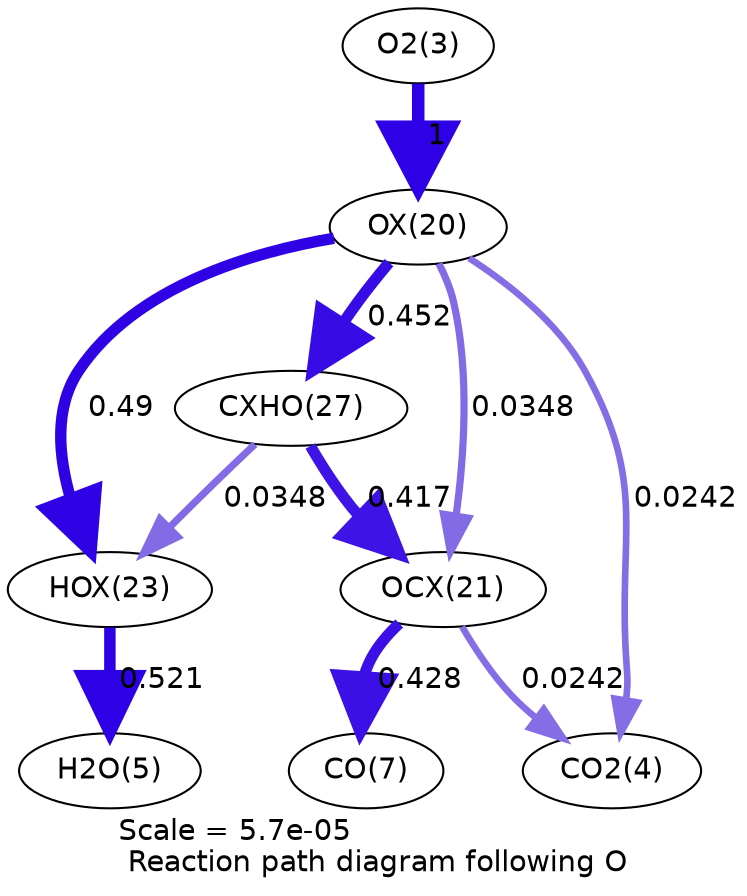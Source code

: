 digraph reaction_paths {
center=1;
s5 -> s23[fontname="Helvetica", penwidth=6, arrowsize=3, color="0.7, 1.5, 0.9"
, label=" 1"];
s23 -> s26[fontname="Helvetica", penwidth=5.46, arrowsize=2.73, color="0.7, 0.99, 0.9"
, label=" 0.49"];
s23 -> s30[fontname="Helvetica", penwidth=5.4, arrowsize=2.7, color="0.7, 0.952, 0.9"
, label=" 0.452"];
s23 -> s24[fontname="Helvetica", penwidth=3.46, arrowsize=1.73, color="0.7, 0.535, 0.9"
, label=" 0.0348"];
s23 -> s6[fontname="Helvetica", penwidth=3.19, arrowsize=1.6, color="0.7, 0.524, 0.9"
, label=" 0.0242"];
s26 -> s7[fontname="Helvetica", penwidth=5.51, arrowsize=2.75, color="0.7, 1.02, 0.9"
, label=" 0.521"];
s30 -> s26[fontname="Helvetica", penwidth=3.46, arrowsize=1.73, color="0.7, 0.535, 0.9"
, label=" 0.0348"];
s30 -> s24[fontname="Helvetica", penwidth=5.34, arrowsize=2.67, color="0.7, 0.917, 0.9"
, label=" 0.417"];
s24 -> s9[fontname="Helvetica", penwidth=5.36, arrowsize=2.68, color="0.7, 0.928, 0.9"
, label=" 0.428"];
s24 -> s6[fontname="Helvetica", penwidth=3.19, arrowsize=1.6, color="0.7, 0.524, 0.9"
, label=" 0.0242"];
s5 [ fontname="Helvetica", label="O2(3)"];
s6 [ fontname="Helvetica", label="CO2(4)"];
s7 [ fontname="Helvetica", label="H2O(5)"];
s9 [ fontname="Helvetica", label="CO(7)"];
s23 [ fontname="Helvetica", label="OX(20)"];
s24 [ fontname="Helvetica", label="OCX(21)"];
s26 [ fontname="Helvetica", label="HOX(23)"];
s30 [ fontname="Helvetica", label="CXHO(27)"];
 label = "Scale = 5.7e-05\l Reaction path diagram following O";
 fontname = "Helvetica";
}
